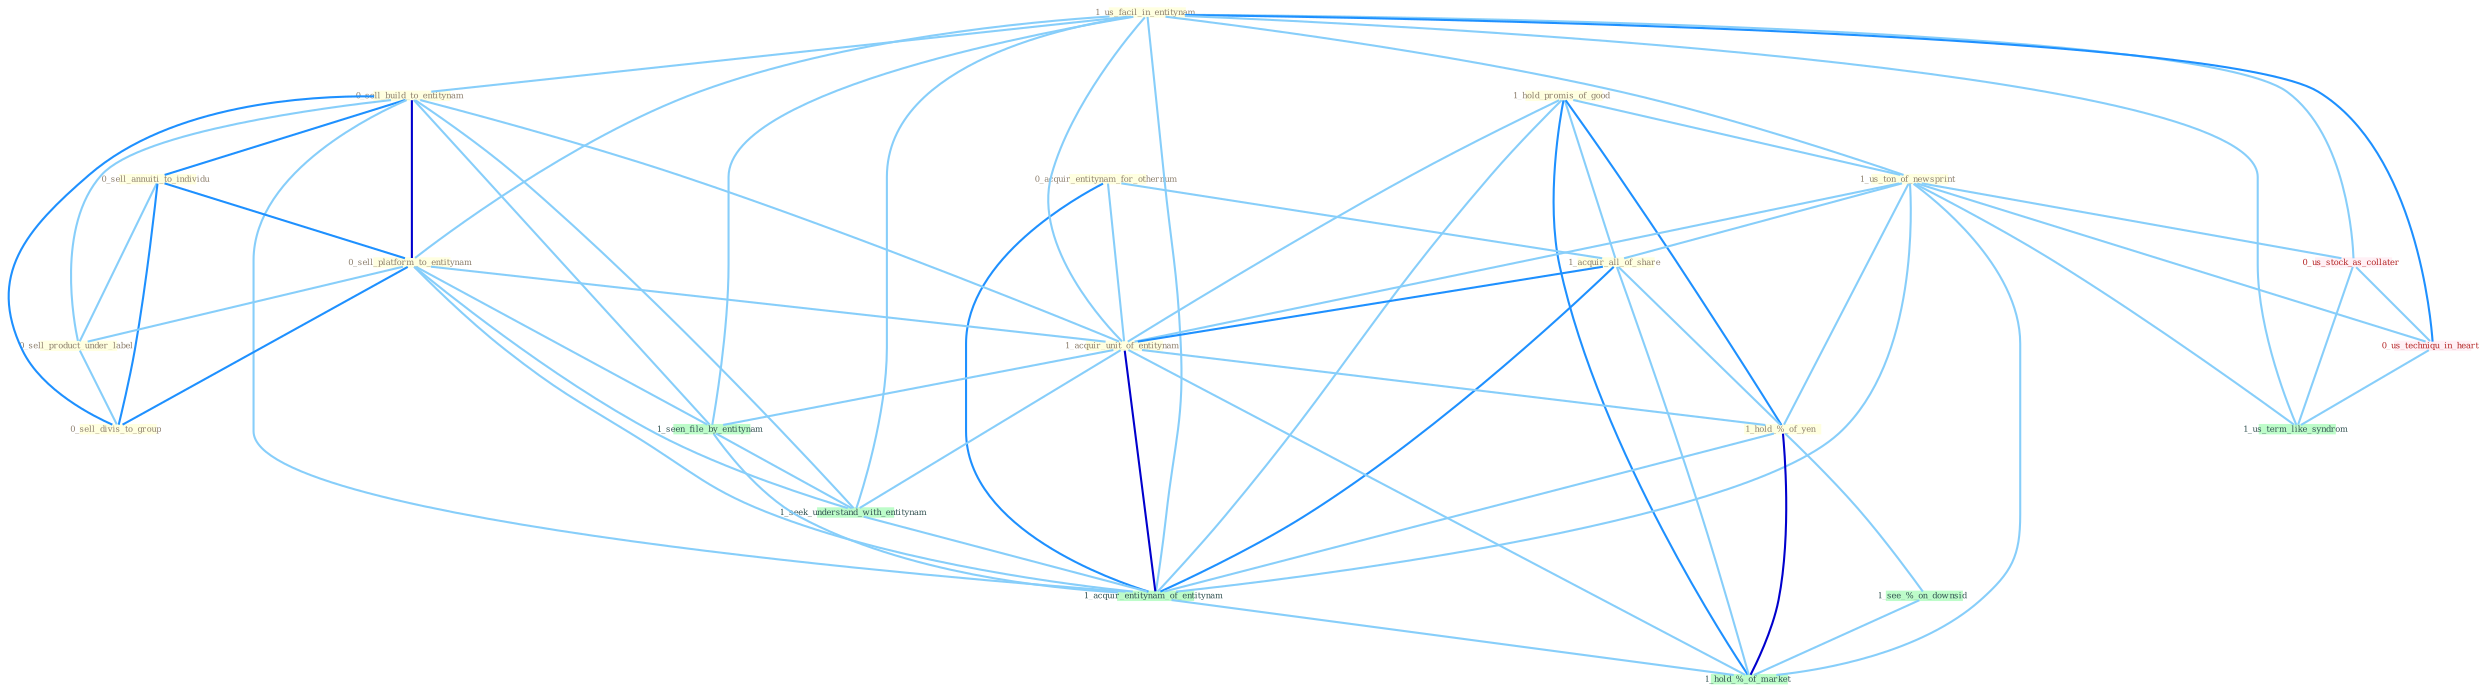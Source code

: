 Graph G{ 
    node
    [shape=polygon,style=filled,width=.5,height=.06,color="#BDFCC9",fixedsize=true,fontsize=4,
    fontcolor="#2f4f4f"];
    {node
    [color="#ffffe0", fontcolor="#8b7d6b"] "1_hold_promis_of_good " "0_acquir_entitynam_for_othernum " "1_us_facil_in_entitynam " "0_sell_build_to_entitynam " "0_sell_annuiti_to_individu " "1_us_ton_of_newsprint " "0_sell_platform_to_entitynam " "1_acquir_all_of_share " "0_sell_product_under_label " "1_acquir_unit_of_entitynam " "0_sell_divis_to_group " "1_hold_%_of_yen "}
{node [color="#fff0f5", fontcolor="#b22222"] "0_us_stock_as_collater " "0_us_techniqu_in_heart "}
edge [color="#B0E2FF"];

	"1_hold_promis_of_good " -- "1_us_ton_of_newsprint " [w="1", color="#87cefa" ];
	"1_hold_promis_of_good " -- "1_acquir_all_of_share " [w="1", color="#87cefa" ];
	"1_hold_promis_of_good " -- "1_acquir_unit_of_entitynam " [w="1", color="#87cefa" ];
	"1_hold_promis_of_good " -- "1_hold_%_of_yen " [w="2", color="#1e90ff" , len=0.8];
	"1_hold_promis_of_good " -- "1_acquir_entitynam_of_entitynam " [w="1", color="#87cefa" ];
	"1_hold_promis_of_good " -- "1_hold_%_of_market " [w="2", color="#1e90ff" , len=0.8];
	"0_acquir_entitynam_for_othernum " -- "1_acquir_all_of_share " [w="1", color="#87cefa" ];
	"0_acquir_entitynam_for_othernum " -- "1_acquir_unit_of_entitynam " [w="1", color="#87cefa" ];
	"0_acquir_entitynam_for_othernum " -- "1_acquir_entitynam_of_entitynam " [w="2", color="#1e90ff" , len=0.8];
	"1_us_facil_in_entitynam " -- "0_sell_build_to_entitynam " [w="1", color="#87cefa" ];
	"1_us_facil_in_entitynam " -- "1_us_ton_of_newsprint " [w="1", color="#87cefa" ];
	"1_us_facil_in_entitynam " -- "0_sell_platform_to_entitynam " [w="1", color="#87cefa" ];
	"1_us_facil_in_entitynam " -- "1_acquir_unit_of_entitynam " [w="1", color="#87cefa" ];
	"1_us_facil_in_entitynam " -- "1_seen_file_by_entitynam " [w="1", color="#87cefa" ];
	"1_us_facil_in_entitynam " -- "0_us_stock_as_collater " [w="1", color="#87cefa" ];
	"1_us_facil_in_entitynam " -- "1_seek_understand_with_entitynam " [w="1", color="#87cefa" ];
	"1_us_facil_in_entitynam " -- "1_acquir_entitynam_of_entitynam " [w="1", color="#87cefa" ];
	"1_us_facil_in_entitynam " -- "0_us_techniqu_in_heart " [w="2", color="#1e90ff" , len=0.8];
	"1_us_facil_in_entitynam " -- "1_us_term_like_syndrom " [w="1", color="#87cefa" ];
	"0_sell_build_to_entitynam " -- "0_sell_annuiti_to_individu " [w="2", color="#1e90ff" , len=0.8];
	"0_sell_build_to_entitynam " -- "0_sell_platform_to_entitynam " [w="3", color="#0000cd" , len=0.6];
	"0_sell_build_to_entitynam " -- "0_sell_product_under_label " [w="1", color="#87cefa" ];
	"0_sell_build_to_entitynam " -- "1_acquir_unit_of_entitynam " [w="1", color="#87cefa" ];
	"0_sell_build_to_entitynam " -- "0_sell_divis_to_group " [w="2", color="#1e90ff" , len=0.8];
	"0_sell_build_to_entitynam " -- "1_seen_file_by_entitynam " [w="1", color="#87cefa" ];
	"0_sell_build_to_entitynam " -- "1_seek_understand_with_entitynam " [w="1", color="#87cefa" ];
	"0_sell_build_to_entitynam " -- "1_acquir_entitynam_of_entitynam " [w="1", color="#87cefa" ];
	"0_sell_annuiti_to_individu " -- "0_sell_platform_to_entitynam " [w="2", color="#1e90ff" , len=0.8];
	"0_sell_annuiti_to_individu " -- "0_sell_product_under_label " [w="1", color="#87cefa" ];
	"0_sell_annuiti_to_individu " -- "0_sell_divis_to_group " [w="2", color="#1e90ff" , len=0.8];
	"1_us_ton_of_newsprint " -- "1_acquir_all_of_share " [w="1", color="#87cefa" ];
	"1_us_ton_of_newsprint " -- "1_acquir_unit_of_entitynam " [w="1", color="#87cefa" ];
	"1_us_ton_of_newsprint " -- "1_hold_%_of_yen " [w="1", color="#87cefa" ];
	"1_us_ton_of_newsprint " -- "0_us_stock_as_collater " [w="1", color="#87cefa" ];
	"1_us_ton_of_newsprint " -- "1_acquir_entitynam_of_entitynam " [w="1", color="#87cefa" ];
	"1_us_ton_of_newsprint " -- "0_us_techniqu_in_heart " [w="1", color="#87cefa" ];
	"1_us_ton_of_newsprint " -- "1_us_term_like_syndrom " [w="1", color="#87cefa" ];
	"1_us_ton_of_newsprint " -- "1_hold_%_of_market " [w="1", color="#87cefa" ];
	"0_sell_platform_to_entitynam " -- "0_sell_product_under_label " [w="1", color="#87cefa" ];
	"0_sell_platform_to_entitynam " -- "1_acquir_unit_of_entitynam " [w="1", color="#87cefa" ];
	"0_sell_platform_to_entitynam " -- "0_sell_divis_to_group " [w="2", color="#1e90ff" , len=0.8];
	"0_sell_platform_to_entitynam " -- "1_seen_file_by_entitynam " [w="1", color="#87cefa" ];
	"0_sell_platform_to_entitynam " -- "1_seek_understand_with_entitynam " [w="1", color="#87cefa" ];
	"0_sell_platform_to_entitynam " -- "1_acquir_entitynam_of_entitynam " [w="1", color="#87cefa" ];
	"1_acquir_all_of_share " -- "1_acquir_unit_of_entitynam " [w="2", color="#1e90ff" , len=0.8];
	"1_acquir_all_of_share " -- "1_hold_%_of_yen " [w="1", color="#87cefa" ];
	"1_acquir_all_of_share " -- "1_acquir_entitynam_of_entitynam " [w="2", color="#1e90ff" , len=0.8];
	"1_acquir_all_of_share " -- "1_hold_%_of_market " [w="1", color="#87cefa" ];
	"0_sell_product_under_label " -- "0_sell_divis_to_group " [w="1", color="#87cefa" ];
	"1_acquir_unit_of_entitynam " -- "1_hold_%_of_yen " [w="1", color="#87cefa" ];
	"1_acquir_unit_of_entitynam " -- "1_seen_file_by_entitynam " [w="1", color="#87cefa" ];
	"1_acquir_unit_of_entitynam " -- "1_seek_understand_with_entitynam " [w="1", color="#87cefa" ];
	"1_acquir_unit_of_entitynam " -- "1_acquir_entitynam_of_entitynam " [w="3", color="#0000cd" , len=0.6];
	"1_acquir_unit_of_entitynam " -- "1_hold_%_of_market " [w="1", color="#87cefa" ];
	"1_hold_%_of_yen " -- "1_acquir_entitynam_of_entitynam " [w="1", color="#87cefa" ];
	"1_hold_%_of_yen " -- "1_see_%_on_downsid " [w="1", color="#87cefa" ];
	"1_hold_%_of_yen " -- "1_hold_%_of_market " [w="3", color="#0000cd" , len=0.6];
	"1_seen_file_by_entitynam " -- "1_seek_understand_with_entitynam " [w="1", color="#87cefa" ];
	"1_seen_file_by_entitynam " -- "1_acquir_entitynam_of_entitynam " [w="1", color="#87cefa" ];
	"0_us_stock_as_collater " -- "0_us_techniqu_in_heart " [w="1", color="#87cefa" ];
	"0_us_stock_as_collater " -- "1_us_term_like_syndrom " [w="1", color="#87cefa" ];
	"1_seek_understand_with_entitynam " -- "1_acquir_entitynam_of_entitynam " [w="1", color="#87cefa" ];
	"1_acquir_entitynam_of_entitynam " -- "1_hold_%_of_market " [w="1", color="#87cefa" ];
	"0_us_techniqu_in_heart " -- "1_us_term_like_syndrom " [w="1", color="#87cefa" ];
	"1_see_%_on_downsid " -- "1_hold_%_of_market " [w="1", color="#87cefa" ];
}